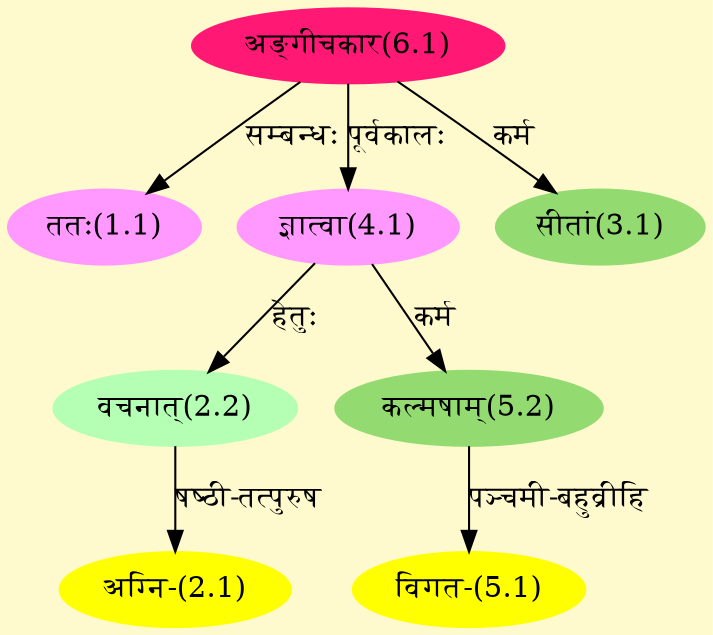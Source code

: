 digraph G{
rankdir=BT;
 compound=true;
 bgcolor="lemonchiffon1";
Node1_1 [style=filled, color="#FF99FF" label = "ततः(1.1)"]
Node6_1 [style=filled, color="#FF1975" label = "अङ्गीचकार(6.1)"]
Node2_1 [style=filled, color="#FFFF00" label = "अग्नि-(2.1)"]
Node2_2 [style=filled, color="#B4FFB4" label = "वचनात्(2.2)"]
Node4_1 [style=filled, color="#FF99FF" label = "ज्ञात्वा(4.1)"]
Node3_1 [style=filled, color="#93DB70" label = "सीतां(3.1)"]
Node5_1 [style=filled, color="#FFFF00" label = "विगत-(5.1)"]
Node5_2 [style=filled, color="#93DB70" label = "कल्मषाम्(5.2)"]
/* Start of Relations section */

Node1_1 -> Node6_1 [  label="सम्बन्धः"  dir="back" ]
Node2_1 -> Node2_2 [  label="षष्ठी-तत्पुरुष"  dir="back" ]
Node2_2 -> Node4_1 [  label="हेतुः"  dir="back" ]
Node3_1 -> Node6_1 [  label="कर्म"  dir="back" ]
Node4_1 -> Node6_1 [  label="पूर्वकालः"  dir="back" ]
Node5_1 -> Node5_2 [  label="पञ्चमी-बहुव्रीहि"  dir="back" ]
Node5_2 -> Node4_1 [  label="कर्म"  dir="back" ]
}

